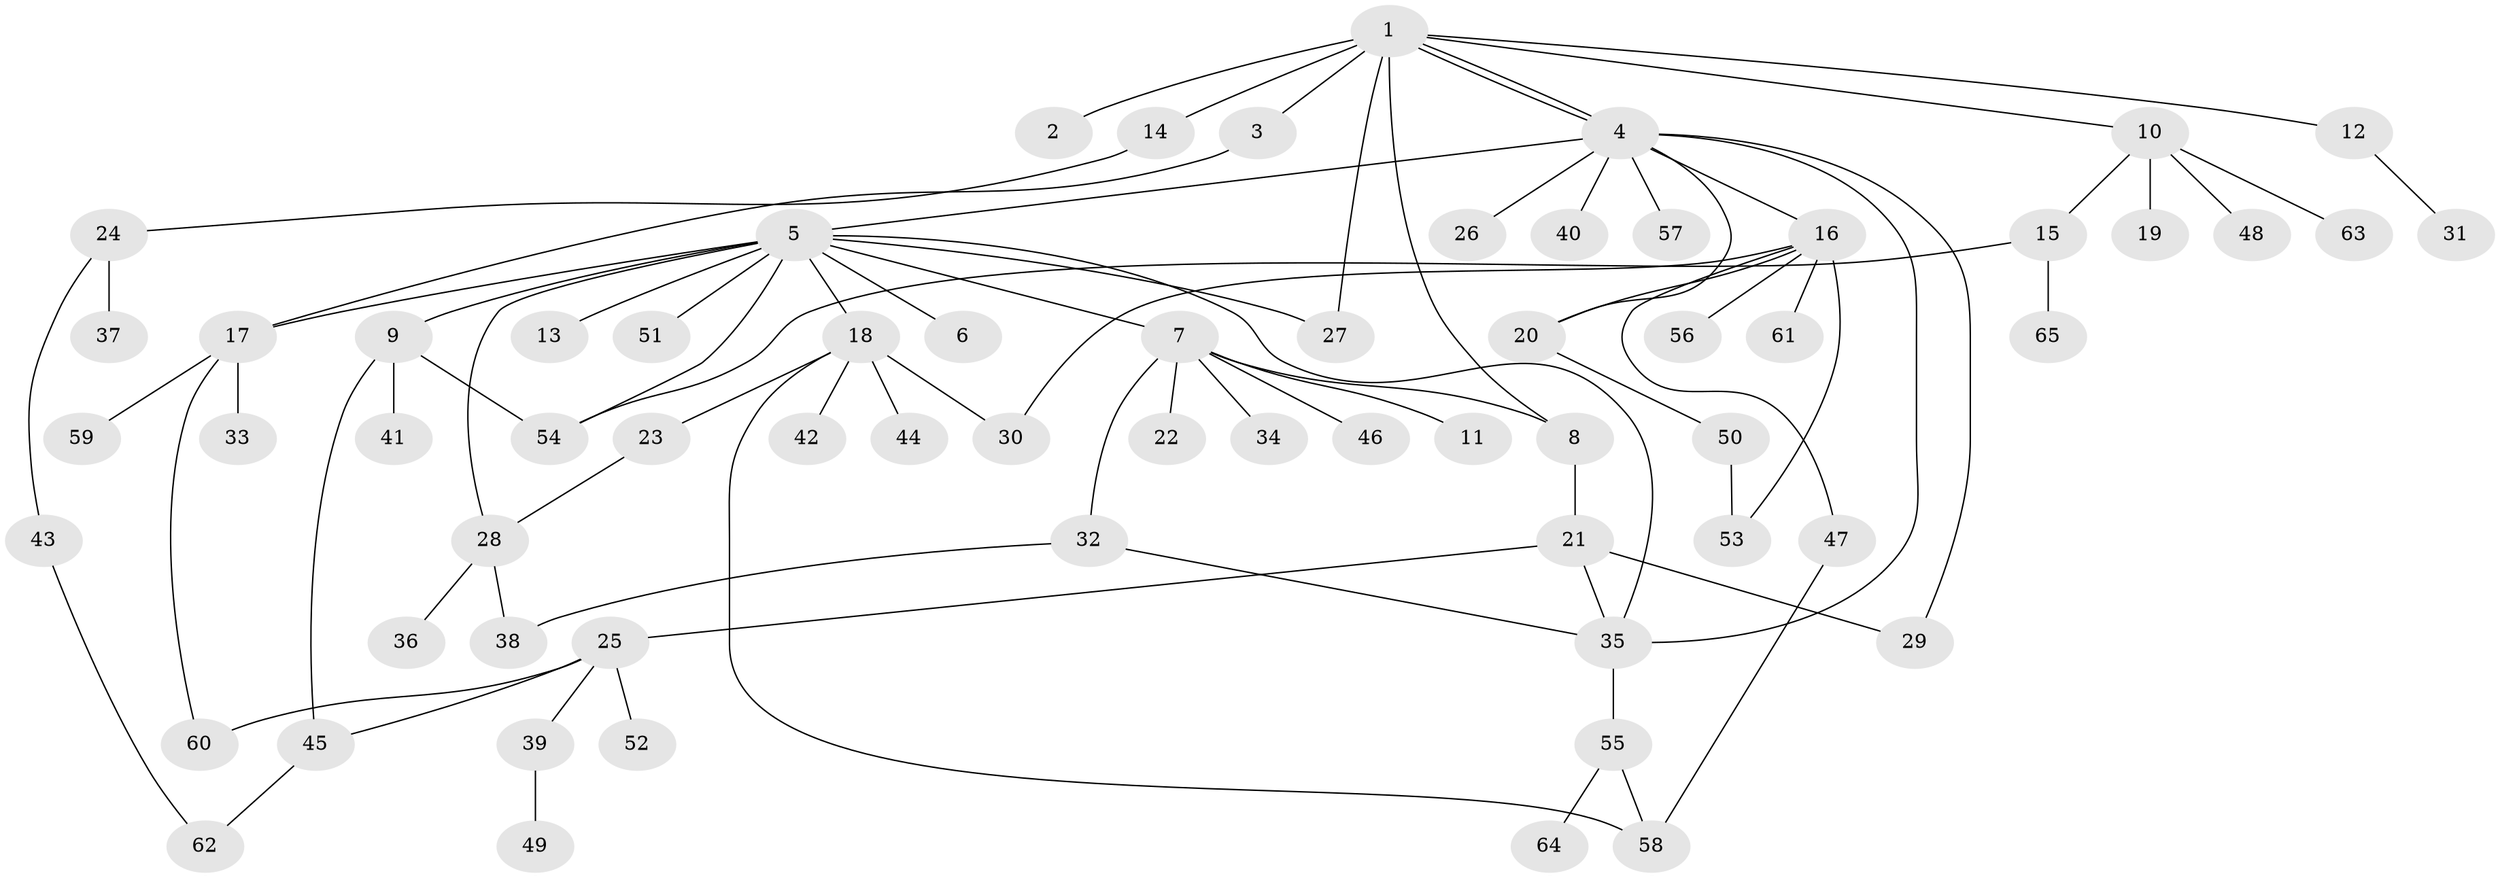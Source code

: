 // Generated by graph-tools (version 1.1) at 2025/26/03/09/25 03:26:05]
// undirected, 65 vertices, 84 edges
graph export_dot {
graph [start="1"]
  node [color=gray90,style=filled];
  1;
  2;
  3;
  4;
  5;
  6;
  7;
  8;
  9;
  10;
  11;
  12;
  13;
  14;
  15;
  16;
  17;
  18;
  19;
  20;
  21;
  22;
  23;
  24;
  25;
  26;
  27;
  28;
  29;
  30;
  31;
  32;
  33;
  34;
  35;
  36;
  37;
  38;
  39;
  40;
  41;
  42;
  43;
  44;
  45;
  46;
  47;
  48;
  49;
  50;
  51;
  52;
  53;
  54;
  55;
  56;
  57;
  58;
  59;
  60;
  61;
  62;
  63;
  64;
  65;
  1 -- 2;
  1 -- 3;
  1 -- 4;
  1 -- 4;
  1 -- 8;
  1 -- 10;
  1 -- 12;
  1 -- 14;
  1 -- 27;
  3 -- 17;
  4 -- 5;
  4 -- 16;
  4 -- 20;
  4 -- 26;
  4 -- 29;
  4 -- 35;
  4 -- 40;
  4 -- 57;
  5 -- 6;
  5 -- 7;
  5 -- 9;
  5 -- 13;
  5 -- 17;
  5 -- 18;
  5 -- 27;
  5 -- 28;
  5 -- 35;
  5 -- 51;
  5 -- 54;
  7 -- 8;
  7 -- 11;
  7 -- 22;
  7 -- 32;
  7 -- 34;
  7 -- 46;
  8 -- 21;
  9 -- 41;
  9 -- 45;
  9 -- 54;
  10 -- 15;
  10 -- 19;
  10 -- 48;
  10 -- 63;
  12 -- 31;
  14 -- 24;
  15 -- 54;
  15 -- 65;
  16 -- 20;
  16 -- 30;
  16 -- 47;
  16 -- 53;
  16 -- 56;
  16 -- 61;
  17 -- 33;
  17 -- 59;
  17 -- 60;
  18 -- 23;
  18 -- 30;
  18 -- 42;
  18 -- 44;
  18 -- 58;
  20 -- 50;
  21 -- 25;
  21 -- 29;
  21 -- 35;
  23 -- 28;
  24 -- 37;
  24 -- 43;
  25 -- 39;
  25 -- 45;
  25 -- 52;
  25 -- 60;
  28 -- 36;
  28 -- 38;
  32 -- 35;
  32 -- 38;
  35 -- 55;
  39 -- 49;
  43 -- 62;
  45 -- 62;
  47 -- 58;
  50 -- 53;
  55 -- 58;
  55 -- 64;
}
